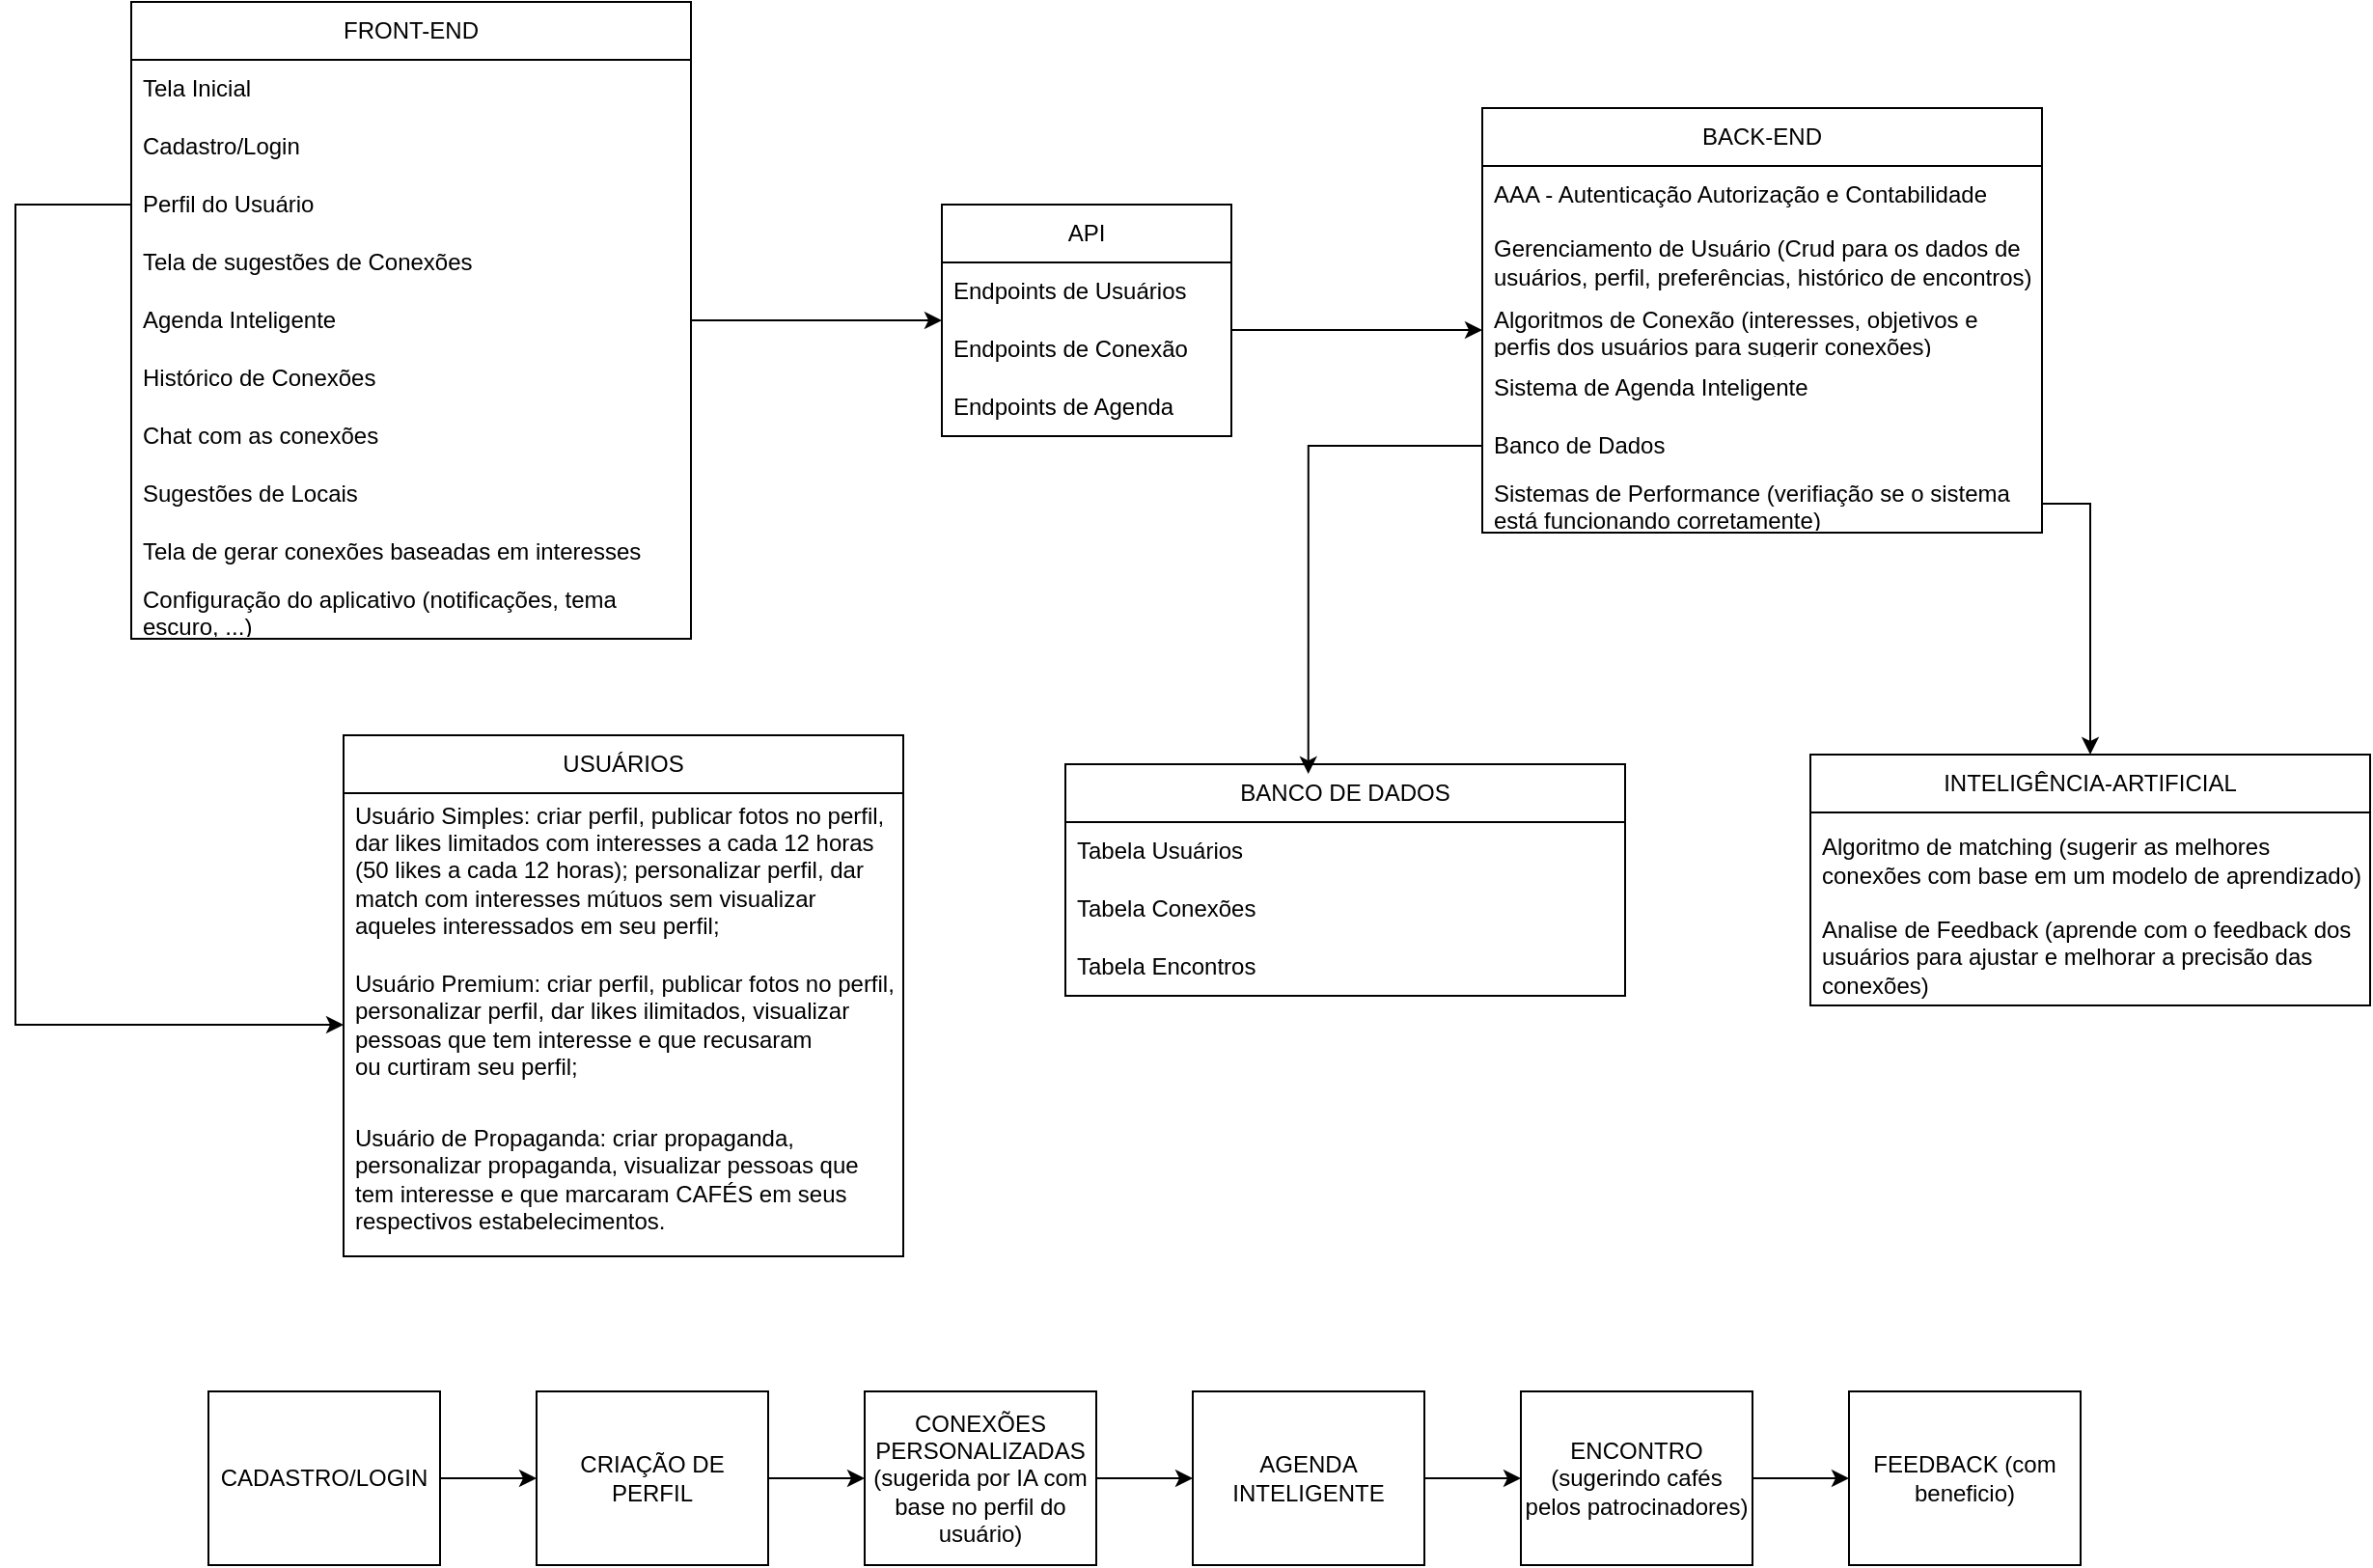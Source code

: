 <mxfile version="26.0.11">
  <diagram name="Página-1" id="fnx4oQDSLbxB3lG5teJH">
    <mxGraphModel dx="2577" dy="870" grid="1" gridSize="10" guides="1" tooltips="1" connect="1" arrows="1" fold="1" page="1" pageScale="1" pageWidth="827" pageHeight="1169" math="0" shadow="0">
      <root>
        <mxCell id="0" />
        <mxCell id="1" parent="0" />
        <mxCell id="gBz5F50FeTWEtRZ8uVgO-3" value="FRONT-END" style="swimlane;fontStyle=0;childLayout=stackLayout;horizontal=1;startSize=30;horizontalStack=0;resizeParent=1;resizeParentMax=0;resizeLast=0;collapsible=1;marginBottom=0;whiteSpace=wrap;html=1;" vertex="1" parent="1">
          <mxGeometry x="-360" y="50" width="290" height="330" as="geometry">
            <mxRectangle x="90" y="80" width="110" height="30" as="alternateBounds" />
          </mxGeometry>
        </mxCell>
        <mxCell id="gBz5F50FeTWEtRZ8uVgO-4" value="Tela Inicial" style="text;strokeColor=none;fillColor=none;align=left;verticalAlign=middle;spacingLeft=4;spacingRight=4;overflow=hidden;points=[[0,0.5],[1,0.5]];portConstraint=eastwest;rotatable=0;whiteSpace=wrap;html=1;" vertex="1" parent="gBz5F50FeTWEtRZ8uVgO-3">
          <mxGeometry y="30" width="290" height="30" as="geometry" />
        </mxCell>
        <mxCell id="gBz5F50FeTWEtRZ8uVgO-5" value="Cadastro/Login" style="text;strokeColor=none;fillColor=none;align=left;verticalAlign=middle;spacingLeft=4;spacingRight=4;overflow=hidden;points=[[0,0.5],[1,0.5]];portConstraint=eastwest;rotatable=0;whiteSpace=wrap;html=1;" vertex="1" parent="gBz5F50FeTWEtRZ8uVgO-3">
          <mxGeometry y="60" width="290" height="30" as="geometry" />
        </mxCell>
        <mxCell id="gBz5F50FeTWEtRZ8uVgO-6" value="Perfil do Usuário" style="text;strokeColor=none;fillColor=none;align=left;verticalAlign=middle;spacingLeft=4;spacingRight=4;overflow=hidden;points=[[0,0.5],[1,0.5]];portConstraint=eastwest;rotatable=0;whiteSpace=wrap;html=1;" vertex="1" parent="gBz5F50FeTWEtRZ8uVgO-3">
          <mxGeometry y="90" width="290" height="30" as="geometry" />
        </mxCell>
        <mxCell id="gBz5F50FeTWEtRZ8uVgO-7" value="Tela de sugestões de Conexões" style="text;strokeColor=none;fillColor=none;align=left;verticalAlign=middle;spacingLeft=4;spacingRight=4;overflow=hidden;points=[[0,0.5],[1,0.5]];portConstraint=eastwest;rotatable=0;whiteSpace=wrap;html=1;" vertex="1" parent="gBz5F50FeTWEtRZ8uVgO-3">
          <mxGeometry y="120" width="290" height="30" as="geometry" />
        </mxCell>
        <mxCell id="gBz5F50FeTWEtRZ8uVgO-12" value="Agenda Inteligente" style="text;strokeColor=none;fillColor=none;align=left;verticalAlign=middle;spacingLeft=4;spacingRight=4;overflow=hidden;points=[[0,0.5],[1,0.5]];portConstraint=eastwest;rotatable=0;whiteSpace=wrap;html=1;" vertex="1" parent="gBz5F50FeTWEtRZ8uVgO-3">
          <mxGeometry y="150" width="290" height="30" as="geometry" />
        </mxCell>
        <mxCell id="gBz5F50FeTWEtRZ8uVgO-13" value="Histórico de Conexões" style="text;strokeColor=none;fillColor=none;align=left;verticalAlign=middle;spacingLeft=4;spacingRight=4;overflow=hidden;points=[[0,0.5],[1,0.5]];portConstraint=eastwest;rotatable=0;whiteSpace=wrap;html=1;" vertex="1" parent="gBz5F50FeTWEtRZ8uVgO-3">
          <mxGeometry y="180" width="290" height="30" as="geometry" />
        </mxCell>
        <mxCell id="gBz5F50FeTWEtRZ8uVgO-14" value="Chat com as conexões" style="text;strokeColor=none;fillColor=none;align=left;verticalAlign=middle;spacingLeft=4;spacingRight=4;overflow=hidden;points=[[0,0.5],[1,0.5]];portConstraint=eastwest;rotatable=0;whiteSpace=wrap;html=1;" vertex="1" parent="gBz5F50FeTWEtRZ8uVgO-3">
          <mxGeometry y="210" width="290" height="30" as="geometry" />
        </mxCell>
        <mxCell id="gBz5F50FeTWEtRZ8uVgO-15" value="Sugestões de Locais" style="text;strokeColor=none;fillColor=none;align=left;verticalAlign=middle;spacingLeft=4;spacingRight=4;overflow=hidden;points=[[0,0.5],[1,0.5]];portConstraint=eastwest;rotatable=0;whiteSpace=wrap;html=1;" vertex="1" parent="gBz5F50FeTWEtRZ8uVgO-3">
          <mxGeometry y="240" width="290" height="30" as="geometry" />
        </mxCell>
        <mxCell id="gBz5F50FeTWEtRZ8uVgO-16" value="Tela de gerar conexões baseadas em interesses" style="text;strokeColor=none;fillColor=none;align=left;verticalAlign=middle;spacingLeft=4;spacingRight=4;overflow=hidden;points=[[0,0.5],[1,0.5]];portConstraint=eastwest;rotatable=0;whiteSpace=wrap;html=1;" vertex="1" parent="gBz5F50FeTWEtRZ8uVgO-3">
          <mxGeometry y="270" width="290" height="30" as="geometry" />
        </mxCell>
        <mxCell id="gBz5F50FeTWEtRZ8uVgO-20" value="Configuração do aplicativo (notificações, tema escuro, ...)" style="text;strokeColor=none;fillColor=none;align=left;verticalAlign=middle;spacingLeft=4;spacingRight=4;overflow=hidden;points=[[0,0.5],[1,0.5]];portConstraint=eastwest;rotatable=0;whiteSpace=wrap;html=1;" vertex="1" parent="gBz5F50FeTWEtRZ8uVgO-3">
          <mxGeometry y="300" width="290" height="30" as="geometry" />
        </mxCell>
        <mxCell id="gBz5F50FeTWEtRZ8uVgO-21" value="BACK-END" style="swimlane;fontStyle=0;childLayout=stackLayout;horizontal=1;startSize=30;horizontalStack=0;resizeParent=1;resizeParentMax=0;resizeLast=0;collapsible=1;marginBottom=0;whiteSpace=wrap;html=1;" vertex="1" parent="1">
          <mxGeometry x="340" y="105" width="290" height="220" as="geometry" />
        </mxCell>
        <mxCell id="gBz5F50FeTWEtRZ8uVgO-22" value="AAA - Autenticação Autorização e Contabilidade" style="text;strokeColor=none;fillColor=none;align=left;verticalAlign=middle;spacingLeft=4;spacingRight=4;overflow=hidden;points=[[0,0.5],[1,0.5]];portConstraint=eastwest;rotatable=0;whiteSpace=wrap;html=1;" vertex="1" parent="gBz5F50FeTWEtRZ8uVgO-21">
          <mxGeometry y="30" width="290" height="30" as="geometry" />
        </mxCell>
        <mxCell id="gBz5F50FeTWEtRZ8uVgO-23" value="Gerenciamento de Usuário (Crud para os dados de usuários, perfil, preferências, histórico de encontros)" style="text;strokeColor=none;fillColor=none;align=left;verticalAlign=middle;spacingLeft=4;spacingRight=4;overflow=hidden;points=[[0,0.5],[1,0.5]];portConstraint=eastwest;rotatable=0;whiteSpace=wrap;html=1;" vertex="1" parent="gBz5F50FeTWEtRZ8uVgO-21">
          <mxGeometry y="60" width="290" height="40" as="geometry" />
        </mxCell>
        <mxCell id="gBz5F50FeTWEtRZ8uVgO-24" value="Algoritmos de Conexão (interesses, objetivos e perfis dos usuários para sugerir conexões)" style="text;strokeColor=none;fillColor=none;align=left;verticalAlign=middle;spacingLeft=4;spacingRight=4;overflow=hidden;points=[[0,0.5],[1,0.5]];portConstraint=eastwest;rotatable=0;whiteSpace=wrap;html=1;" vertex="1" parent="gBz5F50FeTWEtRZ8uVgO-21">
          <mxGeometry y="100" width="290" height="30" as="geometry" />
        </mxCell>
        <mxCell id="gBz5F50FeTWEtRZ8uVgO-25" value="Sistema de Agenda Inteligente" style="text;strokeColor=none;fillColor=none;align=left;verticalAlign=middle;spacingLeft=4;spacingRight=4;overflow=hidden;points=[[0,0.5],[1,0.5]];portConstraint=eastwest;rotatable=0;whiteSpace=wrap;html=1;" vertex="1" parent="gBz5F50FeTWEtRZ8uVgO-21">
          <mxGeometry y="130" width="290" height="30" as="geometry" />
        </mxCell>
        <mxCell id="gBz5F50FeTWEtRZ8uVgO-26" value="Banco de Dados" style="text;strokeColor=none;fillColor=none;align=left;verticalAlign=middle;spacingLeft=4;spacingRight=4;overflow=hidden;points=[[0,0.5],[1,0.5]];portConstraint=eastwest;rotatable=0;whiteSpace=wrap;html=1;" vertex="1" parent="gBz5F50FeTWEtRZ8uVgO-21">
          <mxGeometry y="160" width="290" height="30" as="geometry" />
        </mxCell>
        <mxCell id="gBz5F50FeTWEtRZ8uVgO-27" value="Sistemas de Performance (verifiação se o sistema está funcionando corretamente)" style="text;strokeColor=none;fillColor=none;align=left;verticalAlign=middle;spacingLeft=4;spacingRight=4;overflow=hidden;points=[[0,0.5],[1,0.5]];portConstraint=eastwest;rotatable=0;whiteSpace=wrap;html=1;" vertex="1" parent="gBz5F50FeTWEtRZ8uVgO-21">
          <mxGeometry y="190" width="290" height="30" as="geometry" />
        </mxCell>
        <mxCell id="gBz5F50FeTWEtRZ8uVgO-32" value="INTELIGÊNCIA-ARTIFICIAL" style="swimlane;fontStyle=0;childLayout=stackLayout;horizontal=1;startSize=30;horizontalStack=0;resizeParent=1;resizeParentMax=0;resizeLast=0;collapsible=1;marginBottom=0;whiteSpace=wrap;html=1;" vertex="1" parent="1">
          <mxGeometry x="510" y="440" width="290" height="130" as="geometry" />
        </mxCell>
        <mxCell id="gBz5F50FeTWEtRZ8uVgO-33" value="Algoritmo de matching (sugerir as melhores conexões com base em um modelo de aprendizado)" style="text;strokeColor=none;fillColor=none;align=left;verticalAlign=middle;spacingLeft=4;spacingRight=4;overflow=hidden;points=[[0,0.5],[1,0.5]];portConstraint=eastwest;rotatable=0;whiteSpace=wrap;html=1;" vertex="1" parent="gBz5F50FeTWEtRZ8uVgO-32">
          <mxGeometry y="30" width="290" height="50" as="geometry" />
        </mxCell>
        <mxCell id="gBz5F50FeTWEtRZ8uVgO-34" value="Analise de Feedback (aprende com o feedback dos usuários para ajustar e melhorar a precisão das conexões)" style="text;strokeColor=none;fillColor=none;align=left;verticalAlign=middle;spacingLeft=4;spacingRight=4;overflow=hidden;points=[[0,0.5],[1,0.5]];portConstraint=eastwest;rotatable=0;whiteSpace=wrap;html=1;" vertex="1" parent="gBz5F50FeTWEtRZ8uVgO-32">
          <mxGeometry y="80" width="290" height="50" as="geometry" />
        </mxCell>
        <mxCell id="gBz5F50FeTWEtRZ8uVgO-48" value="USUÁRIOS" style="swimlane;fontStyle=0;childLayout=stackLayout;horizontal=1;startSize=30;horizontalStack=0;resizeParent=1;resizeParentMax=0;resizeLast=0;collapsible=1;marginBottom=0;whiteSpace=wrap;html=1;" vertex="1" parent="1">
          <mxGeometry x="-250" y="430" width="290" height="270" as="geometry" />
        </mxCell>
        <mxCell id="gBz5F50FeTWEtRZ8uVgO-50" value="Usuário Simples:&amp;nbsp;criar perfil, publicar fotos no perfil, dar likes limitados com interesses a cada 12 horas (50 likes a cada 12 horas); personalizar perfil, dar match com interesses mútuos sem visualizar aqueles interessados em seu perfil;" style="text;strokeColor=none;fillColor=none;align=left;verticalAlign=middle;spacingLeft=4;spacingRight=4;overflow=hidden;points=[[0,0.5],[1,0.5]];portConstraint=eastwest;rotatable=0;whiteSpace=wrap;html=1;" vertex="1" parent="gBz5F50FeTWEtRZ8uVgO-48">
          <mxGeometry y="30" width="290" height="80" as="geometry" />
        </mxCell>
        <mxCell id="gBz5F50FeTWEtRZ8uVgO-51" value="Usuário Premium:&amp;nbsp;criar perfil, publicar fotos no perfil, personalizar perfil, dar likes ilimitados, visualizar pessoas que tem interesse e que recusaram &lt;br&gt;ou curtiram seu perfil;" style="text;strokeColor=none;fillColor=none;align=left;verticalAlign=middle;spacingLeft=4;spacingRight=4;overflow=hidden;points=[[0,0.5],[1,0.5]];portConstraint=eastwest;rotatable=0;whiteSpace=wrap;html=1;" vertex="1" parent="gBz5F50FeTWEtRZ8uVgO-48">
          <mxGeometry y="110" width="290" height="80" as="geometry" />
        </mxCell>
        <mxCell id="gBz5F50FeTWEtRZ8uVgO-52" value="Usuário de Propaganda:&amp;nbsp;criar propaganda, personalizar propaganda, visualizar pessoas que tem interesse e que marcaram CAFÉS em seus respectivos estabelecimentos." style="text;strokeColor=none;fillColor=none;align=left;verticalAlign=middle;spacingLeft=4;spacingRight=4;overflow=hidden;points=[[0,0.5],[1,0.5]];portConstraint=eastwest;rotatable=0;whiteSpace=wrap;html=1;" vertex="1" parent="gBz5F50FeTWEtRZ8uVgO-48">
          <mxGeometry y="190" width="290" height="80" as="geometry" />
        </mxCell>
        <mxCell id="gBz5F50FeTWEtRZ8uVgO-53" value="BANCO DE DADOS" style="swimlane;fontStyle=0;childLayout=stackLayout;horizontal=1;startSize=30;horizontalStack=0;resizeParent=1;resizeParentMax=0;resizeLast=0;collapsible=1;marginBottom=0;whiteSpace=wrap;html=1;" vertex="1" parent="1">
          <mxGeometry x="124" y="445" width="290" height="120" as="geometry" />
        </mxCell>
        <mxCell id="gBz5F50FeTWEtRZ8uVgO-54" value="Tabela Usuários" style="text;strokeColor=none;fillColor=none;align=left;verticalAlign=middle;spacingLeft=4;spacingRight=4;overflow=hidden;points=[[0,0.5],[1,0.5]];portConstraint=eastwest;rotatable=0;whiteSpace=wrap;html=1;" vertex="1" parent="gBz5F50FeTWEtRZ8uVgO-53">
          <mxGeometry y="30" width="290" height="30" as="geometry" />
        </mxCell>
        <mxCell id="gBz5F50FeTWEtRZ8uVgO-55" value="Tabela Conexões" style="text;strokeColor=none;fillColor=none;align=left;verticalAlign=middle;spacingLeft=4;spacingRight=4;overflow=hidden;points=[[0,0.5],[1,0.5]];portConstraint=eastwest;rotatable=0;whiteSpace=wrap;html=1;" vertex="1" parent="gBz5F50FeTWEtRZ8uVgO-53">
          <mxGeometry y="60" width="290" height="30" as="geometry" />
        </mxCell>
        <mxCell id="gBz5F50FeTWEtRZ8uVgO-56" value="Tabela Encontros" style="text;strokeColor=none;fillColor=none;align=left;verticalAlign=middle;spacingLeft=4;spacingRight=4;overflow=hidden;points=[[0,0.5],[1,0.5]];portConstraint=eastwest;rotatable=0;whiteSpace=wrap;html=1;" vertex="1" parent="gBz5F50FeTWEtRZ8uVgO-53">
          <mxGeometry y="90" width="290" height="30" as="geometry" />
        </mxCell>
        <mxCell id="gBz5F50FeTWEtRZ8uVgO-57" value="API" style="swimlane;fontStyle=0;childLayout=stackLayout;horizontal=1;startSize=30;horizontalStack=0;resizeParent=1;resizeParentMax=0;resizeLast=0;collapsible=1;marginBottom=0;whiteSpace=wrap;html=1;" vertex="1" parent="1">
          <mxGeometry x="60" y="155" width="150" height="120" as="geometry" />
        </mxCell>
        <mxCell id="gBz5F50FeTWEtRZ8uVgO-58" value="Endpoints de Usuários" style="text;strokeColor=none;fillColor=none;align=left;verticalAlign=middle;spacingLeft=4;spacingRight=4;overflow=hidden;points=[[0,0.5],[1,0.5]];portConstraint=eastwest;rotatable=0;whiteSpace=wrap;html=1;" vertex="1" parent="gBz5F50FeTWEtRZ8uVgO-57">
          <mxGeometry y="30" width="150" height="30" as="geometry" />
        </mxCell>
        <mxCell id="gBz5F50FeTWEtRZ8uVgO-59" value="Endpoints de Conexão" style="text;strokeColor=none;fillColor=none;align=left;verticalAlign=middle;spacingLeft=4;spacingRight=4;overflow=hidden;points=[[0,0.5],[1,0.5]];portConstraint=eastwest;rotatable=0;whiteSpace=wrap;html=1;" vertex="1" parent="gBz5F50FeTWEtRZ8uVgO-57">
          <mxGeometry y="60" width="150" height="30" as="geometry" />
        </mxCell>
        <mxCell id="gBz5F50FeTWEtRZ8uVgO-60" value="Endpoints de Agenda" style="text;strokeColor=none;fillColor=none;align=left;verticalAlign=middle;spacingLeft=4;spacingRight=4;overflow=hidden;points=[[0,0.5],[1,0.5]];portConstraint=eastwest;rotatable=0;whiteSpace=wrap;html=1;" vertex="1" parent="gBz5F50FeTWEtRZ8uVgO-57">
          <mxGeometry y="90" width="150" height="30" as="geometry" />
        </mxCell>
        <mxCell id="gBz5F50FeTWEtRZ8uVgO-68" style="edgeStyle=orthogonalEdgeStyle;rounded=0;orthogonalLoop=1;jettySize=auto;html=1;" edge="1" parent="1" source="gBz5F50FeTWEtRZ8uVgO-63" target="gBz5F50FeTWEtRZ8uVgO-64">
          <mxGeometry relative="1" as="geometry" />
        </mxCell>
        <mxCell id="gBz5F50FeTWEtRZ8uVgO-63" value="CADASTRO/LOGIN" style="rounded=0;whiteSpace=wrap;html=1;" vertex="1" parent="1">
          <mxGeometry x="-320" y="770" width="120" height="90" as="geometry" />
        </mxCell>
        <mxCell id="gBz5F50FeTWEtRZ8uVgO-69" style="edgeStyle=orthogonalEdgeStyle;rounded=0;orthogonalLoop=1;jettySize=auto;html=1;entryX=0;entryY=0.5;entryDx=0;entryDy=0;" edge="1" parent="1" source="gBz5F50FeTWEtRZ8uVgO-64" target="gBz5F50FeTWEtRZ8uVgO-65">
          <mxGeometry relative="1" as="geometry" />
        </mxCell>
        <mxCell id="gBz5F50FeTWEtRZ8uVgO-64" value="CRIAÇÃO DE PERFIL" style="rounded=0;whiteSpace=wrap;html=1;" vertex="1" parent="1">
          <mxGeometry x="-150" y="770" width="120" height="90" as="geometry" />
        </mxCell>
        <mxCell id="gBz5F50FeTWEtRZ8uVgO-70" style="edgeStyle=orthogonalEdgeStyle;rounded=0;orthogonalLoop=1;jettySize=auto;html=1;entryX=0;entryY=0.5;entryDx=0;entryDy=0;" edge="1" parent="1" source="gBz5F50FeTWEtRZ8uVgO-65" target="gBz5F50FeTWEtRZ8uVgO-66">
          <mxGeometry relative="1" as="geometry" />
        </mxCell>
        <mxCell id="gBz5F50FeTWEtRZ8uVgO-65" value="CONEXÕES PERSONALIZADAS (sugerida por IA com base no perfil do usuário)" style="rounded=0;whiteSpace=wrap;html=1;" vertex="1" parent="1">
          <mxGeometry x="20" y="770" width="120" height="90" as="geometry" />
        </mxCell>
        <mxCell id="gBz5F50FeTWEtRZ8uVgO-71" style="edgeStyle=orthogonalEdgeStyle;rounded=0;orthogonalLoop=1;jettySize=auto;html=1;entryX=0;entryY=0.5;entryDx=0;entryDy=0;" edge="1" parent="1" source="gBz5F50FeTWEtRZ8uVgO-66" target="gBz5F50FeTWEtRZ8uVgO-67">
          <mxGeometry relative="1" as="geometry" />
        </mxCell>
        <mxCell id="gBz5F50FeTWEtRZ8uVgO-66" value="AGENDA INTELIGENTE" style="rounded=0;whiteSpace=wrap;html=1;" vertex="1" parent="1">
          <mxGeometry x="190" y="770" width="120" height="90" as="geometry" />
        </mxCell>
        <mxCell id="gBz5F50FeTWEtRZ8uVgO-82" style="edgeStyle=orthogonalEdgeStyle;rounded=0;orthogonalLoop=1;jettySize=auto;html=1;entryX=0;entryY=0.5;entryDx=0;entryDy=0;" edge="1" parent="1" source="gBz5F50FeTWEtRZ8uVgO-67" target="gBz5F50FeTWEtRZ8uVgO-72">
          <mxGeometry relative="1" as="geometry" />
        </mxCell>
        <mxCell id="gBz5F50FeTWEtRZ8uVgO-67" value="ENCONTRO (sugerindo cafés pelos patrocinadores)" style="rounded=0;whiteSpace=wrap;html=1;" vertex="1" parent="1">
          <mxGeometry x="360" y="770" width="120" height="90" as="geometry" />
        </mxCell>
        <mxCell id="gBz5F50FeTWEtRZ8uVgO-72" value="FEEDBACK (com beneficio)" style="rounded=0;whiteSpace=wrap;html=1;" vertex="1" parent="1">
          <mxGeometry x="530" y="770" width="120" height="90" as="geometry" />
        </mxCell>
        <mxCell id="gBz5F50FeTWEtRZ8uVgO-75" style="edgeStyle=orthogonalEdgeStyle;rounded=0;orthogonalLoop=1;jettySize=auto;html=1;entryX=0;entryY=0.5;entryDx=0;entryDy=0;" edge="1" parent="1" source="gBz5F50FeTWEtRZ8uVgO-12" target="gBz5F50FeTWEtRZ8uVgO-57">
          <mxGeometry relative="1" as="geometry" />
        </mxCell>
        <mxCell id="gBz5F50FeTWEtRZ8uVgO-77" style="edgeStyle=orthogonalEdgeStyle;rounded=0;orthogonalLoop=1;jettySize=auto;html=1;entryX=0;entryY=0.5;entryDx=0;entryDy=0;" edge="1" parent="1" source="gBz5F50FeTWEtRZ8uVgO-59" target="gBz5F50FeTWEtRZ8uVgO-24">
          <mxGeometry relative="1" as="geometry">
            <Array as="points">
              <mxPoint x="240" y="220" />
              <mxPoint x="240" y="220" />
            </Array>
          </mxGeometry>
        </mxCell>
        <mxCell id="gBz5F50FeTWEtRZ8uVgO-78" style="edgeStyle=orthogonalEdgeStyle;rounded=0;orthogonalLoop=1;jettySize=auto;html=1;" edge="1" parent="1" source="gBz5F50FeTWEtRZ8uVgO-27" target="gBz5F50FeTWEtRZ8uVgO-32">
          <mxGeometry relative="1" as="geometry" />
        </mxCell>
        <mxCell id="gBz5F50FeTWEtRZ8uVgO-80" style="edgeStyle=orthogonalEdgeStyle;rounded=0;orthogonalLoop=1;jettySize=auto;html=1;entryX=0.434;entryY=0.042;entryDx=0;entryDy=0;entryPerimeter=0;" edge="1" parent="1" source="gBz5F50FeTWEtRZ8uVgO-26" target="gBz5F50FeTWEtRZ8uVgO-53">
          <mxGeometry relative="1" as="geometry" />
        </mxCell>
        <mxCell id="gBz5F50FeTWEtRZ8uVgO-81" style="edgeStyle=orthogonalEdgeStyle;rounded=0;orthogonalLoop=1;jettySize=auto;html=1;entryX=0;entryY=0.5;entryDx=0;entryDy=0;" edge="1" parent="1" source="gBz5F50FeTWEtRZ8uVgO-6" target="gBz5F50FeTWEtRZ8uVgO-51">
          <mxGeometry relative="1" as="geometry">
            <Array as="points">
              <mxPoint x="-420" y="155" />
              <mxPoint x="-420" y="580" />
            </Array>
          </mxGeometry>
        </mxCell>
      </root>
    </mxGraphModel>
  </diagram>
</mxfile>
